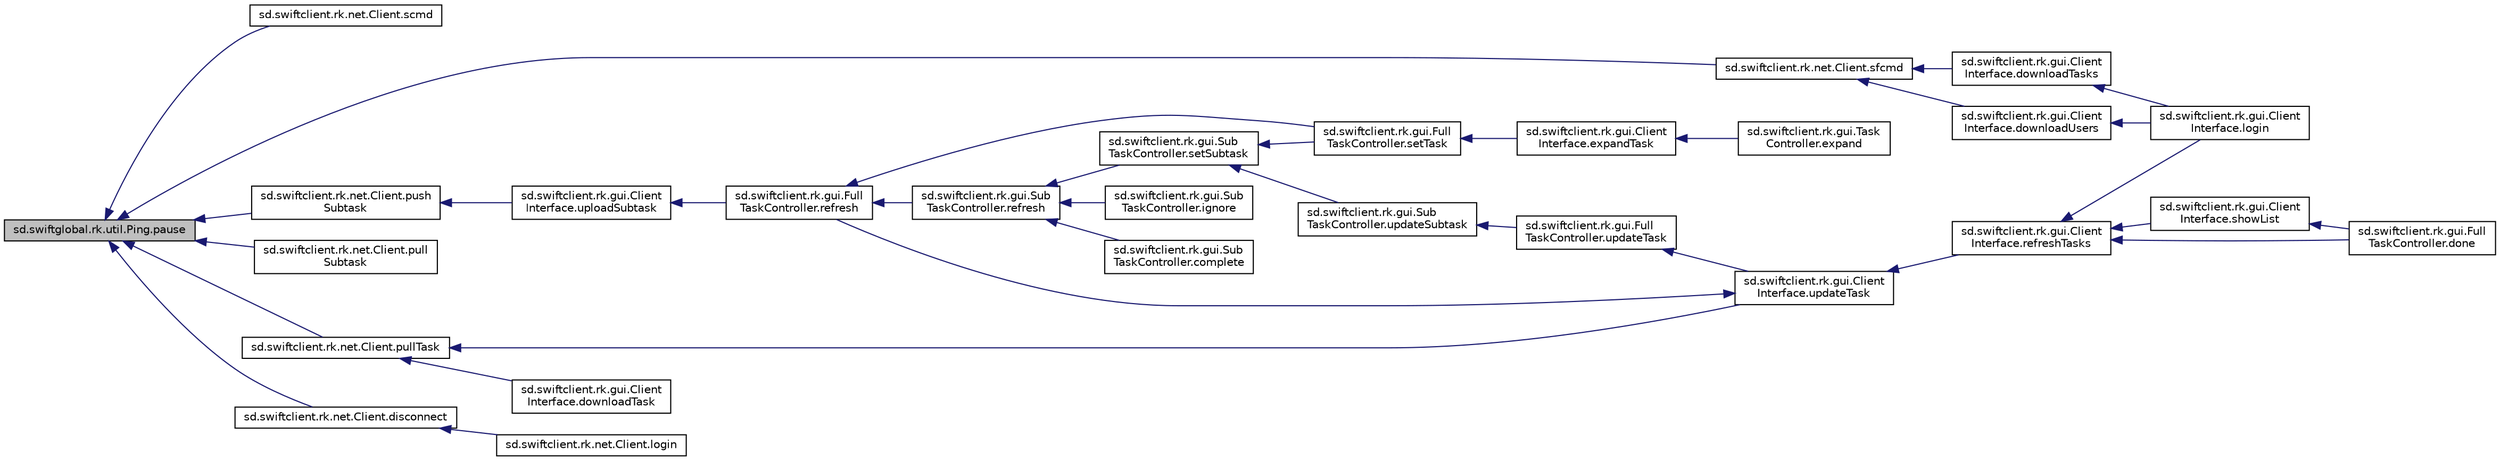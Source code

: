 digraph "sd.swiftglobal.rk.util.Ping.pause"
{
  edge [fontname="Helvetica",fontsize="10",labelfontname="Helvetica",labelfontsize="10"];
  node [fontname="Helvetica",fontsize="10",shape=record];
  rankdir="LR";
  Node1 [label="sd.swiftglobal.rk.util.Ping.pause",height=0.2,width=0.4,color="black", fillcolor="grey75", style="filled", fontcolor="black"];
  Node1 -> Node2 [dir="back",color="midnightblue",fontsize="10",style="solid",fontname="Helvetica"];
  Node2 [label="sd.swiftclient.rk.net.Client.scmd",height=0.2,width=0.4,color="black", fillcolor="white", style="filled",URL="$classsd_1_1swiftclient_1_1rk_1_1net_1_1Client.html#a3b060f2717089ec11a87a5eb52d68d97"];
  Node1 -> Node3 [dir="back",color="midnightblue",fontsize="10",style="solid",fontname="Helvetica"];
  Node3 [label="sd.swiftclient.rk.net.Client.sfcmd",height=0.2,width=0.4,color="black", fillcolor="white", style="filled",URL="$classsd_1_1swiftclient_1_1rk_1_1net_1_1Client.html#a801ff387595d615e89893788f6dba6a9"];
  Node3 -> Node4 [dir="back",color="midnightblue",fontsize="10",style="solid",fontname="Helvetica"];
  Node4 [label="sd.swiftclient.rk.gui.Client\lInterface.downloadTasks",height=0.2,width=0.4,color="black", fillcolor="white", style="filled",URL="$classsd_1_1swiftclient_1_1rk_1_1gui_1_1ClientInterface.html#a29e8f55b73dc6a6d57ccb64cfe8bb3e5"];
  Node4 -> Node5 [dir="back",color="midnightblue",fontsize="10",style="solid",fontname="Helvetica"];
  Node5 [label="sd.swiftclient.rk.gui.Client\lInterface.login",height=0.2,width=0.4,color="black", fillcolor="white", style="filled",URL="$classsd_1_1swiftclient_1_1rk_1_1gui_1_1ClientInterface.html#a4b07775150f947d2f773e0096c378139"];
  Node3 -> Node6 [dir="back",color="midnightblue",fontsize="10",style="solid",fontname="Helvetica"];
  Node6 [label="sd.swiftclient.rk.gui.Client\lInterface.downloadUsers",height=0.2,width=0.4,color="black", fillcolor="white", style="filled",URL="$classsd_1_1swiftclient_1_1rk_1_1gui_1_1ClientInterface.html#af18010277f8e8bdcc185067637667ce4"];
  Node6 -> Node5 [dir="back",color="midnightblue",fontsize="10",style="solid",fontname="Helvetica"];
  Node1 -> Node7 [dir="back",color="midnightblue",fontsize="10",style="solid",fontname="Helvetica"];
  Node7 [label="sd.swiftclient.rk.net.Client.push\lSubtask",height=0.2,width=0.4,color="black", fillcolor="white", style="filled",URL="$classsd_1_1swiftclient_1_1rk_1_1net_1_1Client.html#adbfec7428820682268662cc746cedbed"];
  Node7 -> Node8 [dir="back",color="midnightblue",fontsize="10",style="solid",fontname="Helvetica"];
  Node8 [label="sd.swiftclient.rk.gui.Client\lInterface.uploadSubtask",height=0.2,width=0.4,color="black", fillcolor="white", style="filled",URL="$classsd_1_1swiftclient_1_1rk_1_1gui_1_1ClientInterface.html#a92d60aab2808b68a6347204aea9b0b12"];
  Node8 -> Node9 [dir="back",color="midnightblue",fontsize="10",style="solid",fontname="Helvetica"];
  Node9 [label="sd.swiftclient.rk.gui.Full\lTaskController.refresh",height=0.2,width=0.4,color="black", fillcolor="white", style="filled",URL="$classsd_1_1swiftclient_1_1rk_1_1gui_1_1FullTaskController.html#aec8a56584fe2f81d700f08db3f6d5770"];
  Node9 -> Node10 [dir="back",color="midnightblue",fontsize="10",style="solid",fontname="Helvetica"];
  Node10 [label="sd.swiftclient.rk.gui.Full\lTaskController.setTask",height=0.2,width=0.4,color="black", fillcolor="white", style="filled",URL="$classsd_1_1swiftclient_1_1rk_1_1gui_1_1FullTaskController.html#a48402ff9d25a825e79f3c1da3e57d7e2"];
  Node10 -> Node11 [dir="back",color="midnightblue",fontsize="10",style="solid",fontname="Helvetica"];
  Node11 [label="sd.swiftclient.rk.gui.Client\lInterface.expandTask",height=0.2,width=0.4,color="black", fillcolor="white", style="filled",URL="$classsd_1_1swiftclient_1_1rk_1_1gui_1_1ClientInterface.html#a8b18d51a52a2b8279579fc6d2fab59ed"];
  Node11 -> Node12 [dir="back",color="midnightblue",fontsize="10",style="solid",fontname="Helvetica"];
  Node12 [label="sd.swiftclient.rk.gui.Task\lController.expand",height=0.2,width=0.4,color="black", fillcolor="white", style="filled",URL="$classsd_1_1swiftclient_1_1rk_1_1gui_1_1TaskController.html#a99db0fac24fd23f0727e74fc133c4644"];
  Node9 -> Node13 [dir="back",color="midnightblue",fontsize="10",style="solid",fontname="Helvetica"];
  Node13 [label="sd.swiftclient.rk.gui.Sub\lTaskController.refresh",height=0.2,width=0.4,color="black", fillcolor="white", style="filled",URL="$classsd_1_1swiftclient_1_1rk_1_1gui_1_1SubTaskController.html#ab5ee95a4ebf644688bb8d4456368f1a8"];
  Node13 -> Node14 [dir="back",color="midnightblue",fontsize="10",style="solid",fontname="Helvetica"];
  Node14 [label="sd.swiftclient.rk.gui.Sub\lTaskController.setSubtask",height=0.2,width=0.4,color="black", fillcolor="white", style="filled",URL="$classsd_1_1swiftclient_1_1rk_1_1gui_1_1SubTaskController.html#a93efd91d5636b50de82553dcf516af60"];
  Node14 -> Node10 [dir="back",color="midnightblue",fontsize="10",style="solid",fontname="Helvetica"];
  Node14 -> Node15 [dir="back",color="midnightblue",fontsize="10",style="solid",fontname="Helvetica"];
  Node15 [label="sd.swiftclient.rk.gui.Sub\lTaskController.updateSubtask",height=0.2,width=0.4,color="black", fillcolor="white", style="filled",URL="$classsd_1_1swiftclient_1_1rk_1_1gui_1_1SubTaskController.html#a20f2f760bee1f025559f911d35392b3f"];
  Node15 -> Node16 [dir="back",color="midnightblue",fontsize="10",style="solid",fontname="Helvetica"];
  Node16 [label="sd.swiftclient.rk.gui.Full\lTaskController.updateTask",height=0.2,width=0.4,color="black", fillcolor="white", style="filled",URL="$classsd_1_1swiftclient_1_1rk_1_1gui_1_1FullTaskController.html#a644102c5d6a4f6edf36fa07292d64208"];
  Node16 -> Node17 [dir="back",color="midnightblue",fontsize="10",style="solid",fontname="Helvetica"];
  Node17 [label="sd.swiftclient.rk.gui.Client\lInterface.updateTask",height=0.2,width=0.4,color="black", fillcolor="white", style="filled",URL="$classsd_1_1swiftclient_1_1rk_1_1gui_1_1ClientInterface.html#a409b6e8c040f9b1aded8d5824b73b5df"];
  Node17 -> Node18 [dir="back",color="midnightblue",fontsize="10",style="solid",fontname="Helvetica"];
  Node18 [label="sd.swiftclient.rk.gui.Client\lInterface.refreshTasks",height=0.2,width=0.4,color="black", fillcolor="white", style="filled",URL="$classsd_1_1swiftclient_1_1rk_1_1gui_1_1ClientInterface.html#a9252617e9249b37cb60260797e94b65f"];
  Node18 -> Node5 [dir="back",color="midnightblue",fontsize="10",style="solid",fontname="Helvetica"];
  Node18 -> Node19 [dir="back",color="midnightblue",fontsize="10",style="solid",fontname="Helvetica"];
  Node19 [label="sd.swiftclient.rk.gui.Client\lInterface.showList",height=0.2,width=0.4,color="black", fillcolor="white", style="filled",URL="$classsd_1_1swiftclient_1_1rk_1_1gui_1_1ClientInterface.html#ae9168a74a31a7dde0adf24908a6ea27e"];
  Node19 -> Node20 [dir="back",color="midnightblue",fontsize="10",style="solid",fontname="Helvetica"];
  Node20 [label="sd.swiftclient.rk.gui.Full\lTaskController.done",height=0.2,width=0.4,color="black", fillcolor="white", style="filled",URL="$classsd_1_1swiftclient_1_1rk_1_1gui_1_1FullTaskController.html#a43c7e7f07c0fa3983a8e33c3bd937f34"];
  Node18 -> Node20 [dir="back",color="midnightblue",fontsize="10",style="solid",fontname="Helvetica"];
  Node17 -> Node9 [dir="back",color="midnightblue",fontsize="10",style="solid",fontname="Helvetica"];
  Node13 -> Node21 [dir="back",color="midnightblue",fontsize="10",style="solid",fontname="Helvetica"];
  Node21 [label="sd.swiftclient.rk.gui.Sub\lTaskController.ignore",height=0.2,width=0.4,color="black", fillcolor="white", style="filled",URL="$classsd_1_1swiftclient_1_1rk_1_1gui_1_1SubTaskController.html#a444d4ab9bbd8b8f86cdd2a6aeb59363a"];
  Node13 -> Node22 [dir="back",color="midnightblue",fontsize="10",style="solid",fontname="Helvetica"];
  Node22 [label="sd.swiftclient.rk.gui.Sub\lTaskController.complete",height=0.2,width=0.4,color="black", fillcolor="white", style="filled",URL="$classsd_1_1swiftclient_1_1rk_1_1gui_1_1SubTaskController.html#a2ee8eb823851c2252252f8af59177814"];
  Node1 -> Node23 [dir="back",color="midnightblue",fontsize="10",style="solid",fontname="Helvetica"];
  Node23 [label="sd.swiftclient.rk.net.Client.pull\lSubtask",height=0.2,width=0.4,color="black", fillcolor="white", style="filled",URL="$classsd_1_1swiftclient_1_1rk_1_1net_1_1Client.html#ad0f98779cb75dd4a391211bedea2977c"];
  Node1 -> Node24 [dir="back",color="midnightblue",fontsize="10",style="solid",fontname="Helvetica"];
  Node24 [label="sd.swiftclient.rk.net.Client.pullTask",height=0.2,width=0.4,color="black", fillcolor="white", style="filled",URL="$classsd_1_1swiftclient_1_1rk_1_1net_1_1Client.html#a2d4f3edd6ba0b83bf3888de98634d1e9"];
  Node24 -> Node25 [dir="back",color="midnightblue",fontsize="10",style="solid",fontname="Helvetica"];
  Node25 [label="sd.swiftclient.rk.gui.Client\lInterface.downloadTask",height=0.2,width=0.4,color="black", fillcolor="white", style="filled",URL="$classsd_1_1swiftclient_1_1rk_1_1gui_1_1ClientInterface.html#ade6dc45015234e3610983333748c33ec"];
  Node24 -> Node17 [dir="back",color="midnightblue",fontsize="10",style="solid",fontname="Helvetica"];
  Node1 -> Node26 [dir="back",color="midnightblue",fontsize="10",style="solid",fontname="Helvetica"];
  Node26 [label="sd.swiftclient.rk.net.Client.disconnect",height=0.2,width=0.4,color="black", fillcolor="white", style="filled",URL="$classsd_1_1swiftclient_1_1rk_1_1net_1_1Client.html#af984e9ab9cd9ac5674fe19d2add7e0ea"];
  Node26 -> Node27 [dir="back",color="midnightblue",fontsize="10",style="solid",fontname="Helvetica"];
  Node27 [label="sd.swiftclient.rk.net.Client.login",height=0.2,width=0.4,color="black", fillcolor="white", style="filled",URL="$classsd_1_1swiftclient_1_1rk_1_1net_1_1Client.html#aad0b08667b873c9fedddcb88d91e391a"];
}
